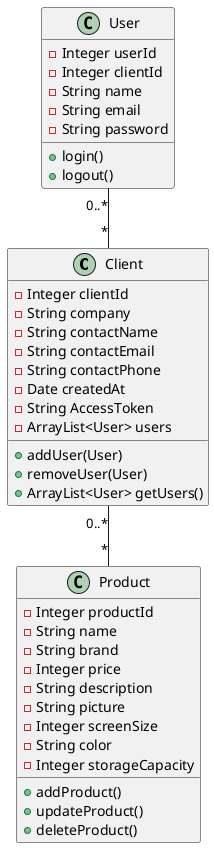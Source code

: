 @startuml
'https://plantuml.com/class-diagram
Client "0..*" -- "*" Product
 User "0..*" -- "*" Client


class Product {
    - Integer productId
    - String name
    - String brand
    - Integer price
    - String description
    - String picture
    - Integer screenSize
    - String color
    - Integer storageCapacity

    + addProduct()
    + updateProduct()
    + deleteProduct()
}

class Client {
    - Integer clientId
    - String company
    - String contactName
    - String contactEmail
    - String contactPhone
    - Date createdAt
    - String AccessToken
    - ArrayList<User> users

    + addUser(User)
    + removeUser(User)
    + ArrayList<User> getUsers()


}

class User {
    - Integer userId
    - Integer clientId
    - String name
    - String email
    - String password

    + login()
    + logout()

}

@enduml
